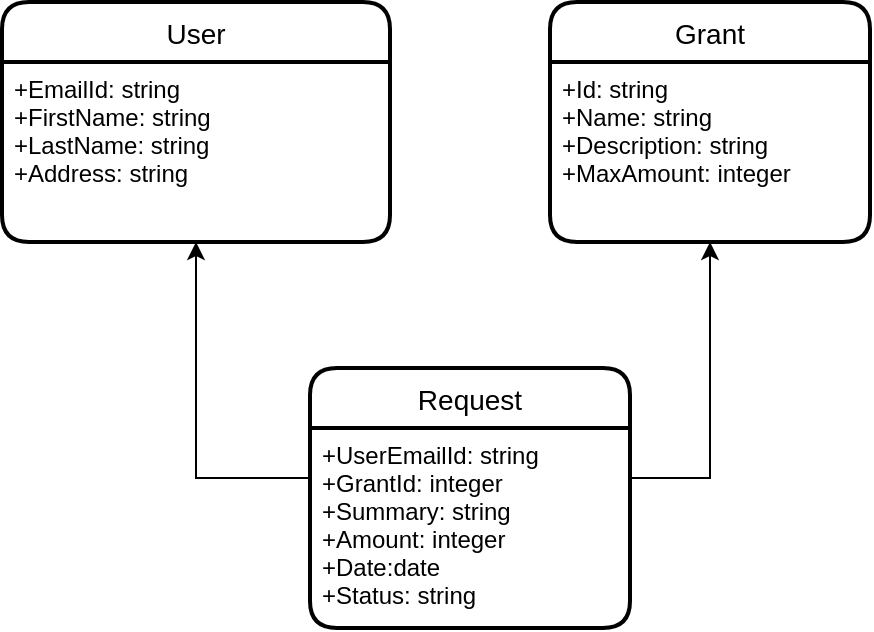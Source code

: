 <mxfile version="20.7.4" type="device" pages="2"><diagram id="MydPJzRRrfWCdKbMM0eB" name="Page-1"><mxGraphModel dx="1050" dy="573" grid="1" gridSize="10" guides="1" tooltips="1" connect="1" arrows="1" fold="1" page="1" pageScale="1" pageWidth="291" pageHeight="413" math="0" shadow="0"><root><mxCell id="0"/><mxCell id="1" parent="0"/><mxCell id="QoN1Ai6PCa9gRWARSrrZ-1" value="User" style="swimlane;childLayout=stackLayout;horizontal=1;startSize=30;horizontalStack=0;rounded=1;fontSize=14;fontStyle=0;strokeWidth=2;resizeParent=0;resizeLast=1;shadow=0;dashed=0;align=center;" parent="1" vertex="1"><mxGeometry x="66" y="87" width="194" height="120" as="geometry"/></mxCell><mxCell id="QoN1Ai6PCa9gRWARSrrZ-2" value="+EmailId: string&#10;+FirstName: string&#10;+LastName: string&#10;+Address: string" style="align=left;strokeColor=none;fillColor=none;spacingLeft=4;fontSize=12;verticalAlign=top;resizable=0;rotatable=0;part=1;" parent="QoN1Ai6PCa9gRWARSrrZ-1" vertex="1"><mxGeometry y="30" width="194" height="90" as="geometry"/></mxCell><mxCell id="QoN1Ai6PCa9gRWARSrrZ-3" value="Grant" style="swimlane;childLayout=stackLayout;horizontal=1;startSize=30;horizontalStack=0;rounded=1;fontSize=14;fontStyle=0;strokeWidth=2;resizeParent=0;resizeLast=1;shadow=0;dashed=0;align=center;" parent="1" vertex="1"><mxGeometry x="340" y="87" width="160" height="120" as="geometry"><mxRectangle x="340" y="87" width="70" height="30" as="alternateBounds"/></mxGeometry></mxCell><mxCell id="QoN1Ai6PCa9gRWARSrrZ-4" value="+Id: string&#10;+Name: string&#10;+Description: string&#10;+MaxAmount: integer" style="align=left;strokeColor=none;fillColor=none;spacingLeft=4;fontSize=12;verticalAlign=top;resizable=0;rotatable=0;part=1;" parent="QoN1Ai6PCa9gRWARSrrZ-3" vertex="1"><mxGeometry y="30" width="160" height="90" as="geometry"/></mxCell><mxCell id="BE7tgohLxt2NPaKiYb4h-1" value="Request" style="swimlane;childLayout=stackLayout;horizontal=1;startSize=30;horizontalStack=0;rounded=1;fontSize=14;fontStyle=0;strokeWidth=2;resizeParent=0;resizeLast=1;shadow=0;dashed=0;align=center;points=[[0,0,0,0,0],[0,0.35,0,0,0],[0,0.75,0,0,0],[0,1,0,0,0],[0.02,0.25,0,0,0],[0.25,0,0,0,0],[0.25,1,0,0,0],[0.5,0,0,0,0],[0.5,1,0,0,0],[0.75,0,0,0,0],[0.75,1,0,0,0],[1,0,0,0,0],[1,0.25,0,0,0],[1,0.5,0,0,0],[1,0.75,0,0,0],[1,1,0,0,0]];" vertex="1" parent="1"><mxGeometry x="220" y="270" width="160" height="130" as="geometry"><mxRectangle x="340" y="87" width="70" height="30" as="alternateBounds"/></mxGeometry></mxCell><mxCell id="BE7tgohLxt2NPaKiYb4h-2" value="+UserEmailId: string&#10;+GrantId: integer&#10;+Summary: string&#10;+Amount: integer&#10;+Date:date&#10;+Status: string" style="align=left;strokeColor=none;fillColor=none;spacingLeft=4;fontSize=12;verticalAlign=top;resizable=0;rotatable=0;part=1;" vertex="1" parent="BE7tgohLxt2NPaKiYb4h-1"><mxGeometry y="30" width="160" height="100" as="geometry"/></mxCell><mxCell id="BE7tgohLxt2NPaKiYb4h-7" style="edgeStyle=orthogonalEdgeStyle;rounded=0;orthogonalLoop=1;jettySize=auto;html=1;exitX=1;exitY=0.25;exitDx=0;exitDy=0;" edge="1" parent="1" source="BE7tgohLxt2NPaKiYb4h-2" target="QoN1Ai6PCa9gRWARSrrZ-4"><mxGeometry relative="1" as="geometry"/></mxCell><mxCell id="BE7tgohLxt2NPaKiYb4h-6" style="edgeStyle=orthogonalEdgeStyle;rounded=0;orthogonalLoop=1;jettySize=auto;html=1;exitX=0;exitY=0.25;exitDx=0;exitDy=0;" edge="1" parent="1" source="BE7tgohLxt2NPaKiYb4h-2" target="QoN1Ai6PCa9gRWARSrrZ-2"><mxGeometry relative="1" as="geometry"/></mxCell></root></mxGraphModel></diagram><diagram id="Tn-pPcNlkG__yMcOiCnp" name="Page-2"><mxGraphModel dx="1050" dy="573" grid="1" gridSize="10" guides="1" tooltips="1" connect="1" arrows="1" fold="1" page="1" pageScale="1" pageWidth="291" pageHeight="413" math="0" shadow="0"><root><mxCell id="0"/><mxCell id="1" parent="0"/><mxCell id="m2KFX6vJJ_PbbqnmwvDb-1" value="" style="swimlane;startSize=0;" vertex="1" parent="1"><mxGeometry x="46" y="30" width="204" height="290" as="geometry"/></mxCell></root></mxGraphModel></diagram></mxfile>